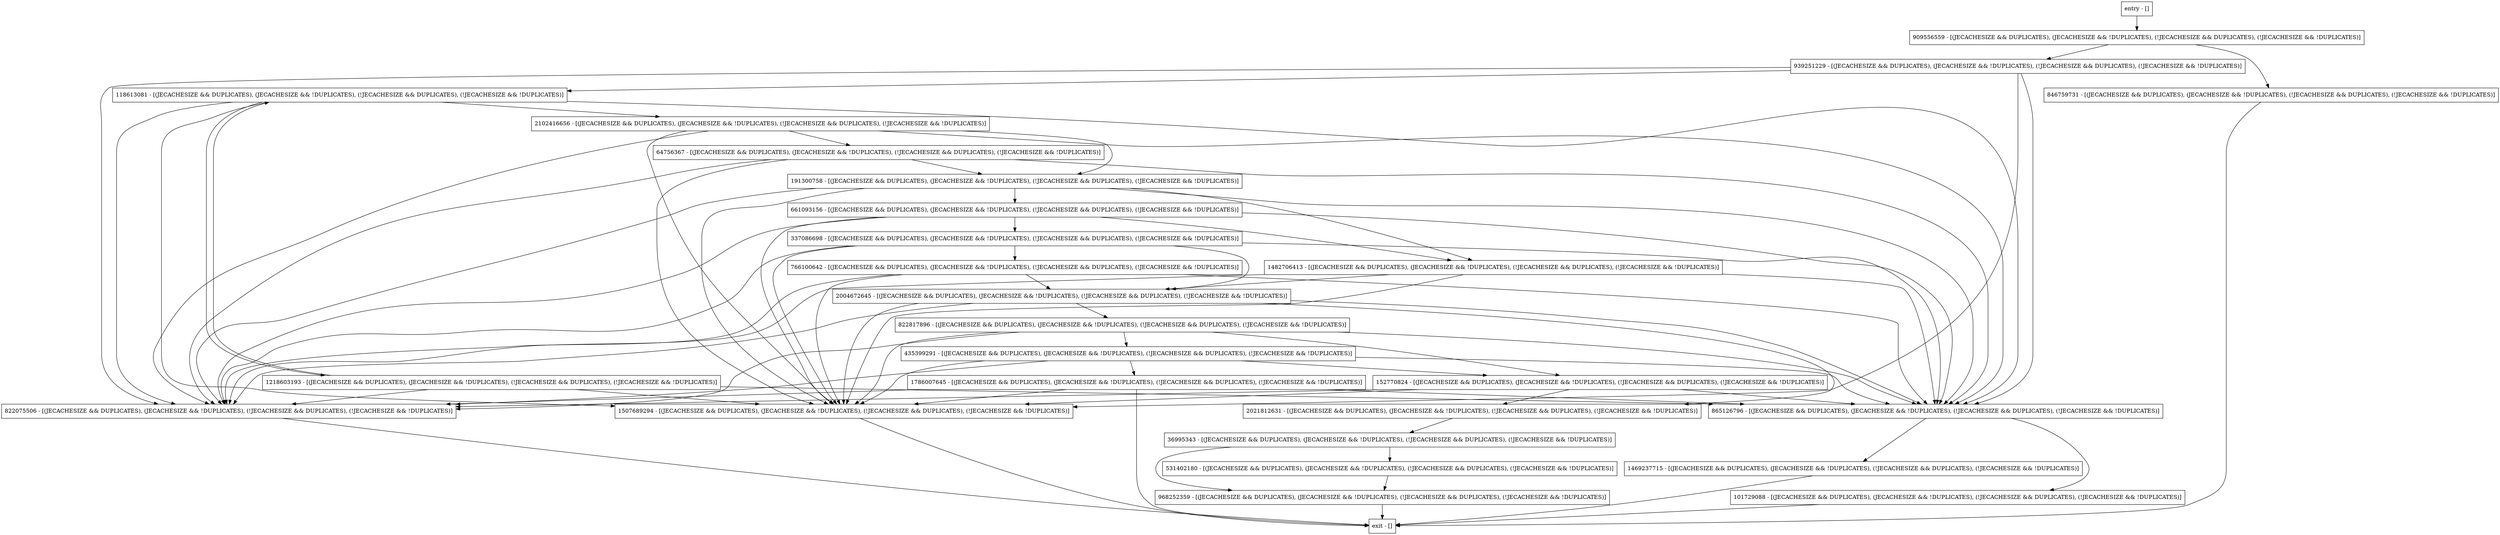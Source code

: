 digraph log {
node [shape=record];
766100642 [label="766100642 - [(JECACHESIZE && DUPLICATES), (JECACHESIZE && !DUPLICATES), (!JECACHESIZE && DUPLICATES), (!JECACHESIZE && !DUPLICATES)]"];
2021812631 [label="2021812631 - [(JECACHESIZE && DUPLICATES), (JECACHESIZE && !DUPLICATES), (!JECACHESIZE && DUPLICATES), (!JECACHESIZE && !DUPLICATES)]"];
36995343 [label="36995343 - [(JECACHESIZE && DUPLICATES), (JECACHESIZE && !DUPLICATES), (!JECACHESIZE && DUPLICATES), (!JECACHESIZE && !DUPLICATES)]"];
968252359 [label="968252359 - [(JECACHESIZE && DUPLICATES), (JECACHESIZE && !DUPLICATES), (!JECACHESIZE && DUPLICATES), (!JECACHESIZE && !DUPLICATES)]"];
1482706413 [label="1482706413 - [(JECACHESIZE && DUPLICATES), (JECACHESIZE && !DUPLICATES), (!JECACHESIZE && DUPLICATES), (!JECACHESIZE && !DUPLICATES)]"];
822075506 [label="822075506 - [(JECACHESIZE && DUPLICATES), (JECACHESIZE && !DUPLICATES), (!JECACHESIZE && DUPLICATES), (!JECACHESIZE && !DUPLICATES)]"];
118613081 [label="118613081 - [(JECACHESIZE && DUPLICATES), (JECACHESIZE && !DUPLICATES), (!JECACHESIZE && DUPLICATES), (!JECACHESIZE && !DUPLICATES)]"];
531402180 [label="531402180 - [(JECACHESIZE && DUPLICATES), (JECACHESIZE && !DUPLICATES), (!JECACHESIZE && DUPLICATES), (!JECACHESIZE && !DUPLICATES)]"];
1469237715 [label="1469237715 - [(JECACHESIZE && DUPLICATES), (JECACHESIZE && !DUPLICATES), (!JECACHESIZE && DUPLICATES), (!JECACHESIZE && !DUPLICATES)]"];
661093156 [label="661093156 - [(JECACHESIZE && DUPLICATES), (JECACHESIZE && !DUPLICATES), (!JECACHESIZE && DUPLICATES), (!JECACHESIZE && !DUPLICATES)]"];
435399291 [label="435399291 - [(JECACHESIZE && DUPLICATES), (JECACHESIZE && !DUPLICATES), (!JECACHESIZE && DUPLICATES), (!JECACHESIZE && !DUPLICATES)]"];
1507689294 [label="1507689294 - [(JECACHESIZE && DUPLICATES), (JECACHESIZE && !DUPLICATES), (!JECACHESIZE && DUPLICATES), (!JECACHESIZE && !DUPLICATES)]"];
191300758 [label="191300758 - [(JECACHESIZE && DUPLICATES), (JECACHESIZE && !DUPLICATES), (!JECACHESIZE && DUPLICATES), (!JECACHESIZE && !DUPLICATES)]"];
152770824 [label="152770824 - [(JECACHESIZE && DUPLICATES), (JECACHESIZE && !DUPLICATES), (!JECACHESIZE && DUPLICATES), (!JECACHESIZE && !DUPLICATES)]"];
2004672645 [label="2004672645 - [(JECACHESIZE && DUPLICATES), (JECACHESIZE && !DUPLICATES), (!JECACHESIZE && DUPLICATES), (!JECACHESIZE && !DUPLICATES)]"];
909556559 [label="909556559 - [(JECACHESIZE && DUPLICATES), (JECACHESIZE && !DUPLICATES), (!JECACHESIZE && DUPLICATES), (!JECACHESIZE && !DUPLICATES)]"];
822817896 [label="822817896 - [(JECACHESIZE && DUPLICATES), (JECACHESIZE && !DUPLICATES), (!JECACHESIZE && DUPLICATES), (!JECACHESIZE && !DUPLICATES)]"];
865126796 [label="865126796 - [(JECACHESIZE && DUPLICATES), (JECACHESIZE && !DUPLICATES), (!JECACHESIZE && DUPLICATES), (!JECACHESIZE && !DUPLICATES)]"];
entry [label="entry - []"];
exit [label="exit - []"];
846759731 [label="846759731 - [(JECACHESIZE && DUPLICATES), (JECACHESIZE && !DUPLICATES), (!JECACHESIZE && DUPLICATES), (!JECACHESIZE && !DUPLICATES)]"];
337086698 [label="337086698 - [(JECACHESIZE && DUPLICATES), (JECACHESIZE && !DUPLICATES), (!JECACHESIZE && DUPLICATES), (!JECACHESIZE && !DUPLICATES)]"];
2102416656 [label="2102416656 - [(JECACHESIZE && DUPLICATES), (JECACHESIZE && !DUPLICATES), (!JECACHESIZE && DUPLICATES), (!JECACHESIZE && !DUPLICATES)]"];
64756367 [label="64756367 - [(JECACHESIZE && DUPLICATES), (JECACHESIZE && !DUPLICATES), (!JECACHESIZE && DUPLICATES), (!JECACHESIZE && !DUPLICATES)]"];
939251229 [label="939251229 - [(JECACHESIZE && DUPLICATES), (JECACHESIZE && !DUPLICATES), (!JECACHESIZE && DUPLICATES), (!JECACHESIZE && !DUPLICATES)]"];
101729088 [label="101729088 - [(JECACHESIZE && DUPLICATES), (JECACHESIZE && !DUPLICATES), (!JECACHESIZE && DUPLICATES), (!JECACHESIZE && !DUPLICATES)]"];
1218603193 [label="1218603193 - [(JECACHESIZE && DUPLICATES), (JECACHESIZE && !DUPLICATES), (!JECACHESIZE && DUPLICATES), (!JECACHESIZE && !DUPLICATES)]"];
1786007645 [label="1786007645 - [(JECACHESIZE && DUPLICATES), (JECACHESIZE && !DUPLICATES), (!JECACHESIZE && DUPLICATES), (!JECACHESIZE && !DUPLICATES)]"];
entry;
exit;
766100642 -> 2004672645;
766100642 -> 822075506;
766100642 -> 865126796;
766100642 -> 1507689294;
2021812631 -> 36995343;
36995343 -> 531402180;
36995343 -> 968252359;
968252359 -> exit;
1482706413 -> 2004672645;
1482706413 -> 822075506;
1482706413 -> 865126796;
1482706413 -> 1507689294;
822075506 -> exit;
118613081 -> 2102416656;
118613081 -> 822075506;
118613081 -> 1218603193;
118613081 -> 865126796;
118613081 -> 1507689294;
531402180 -> 968252359;
1469237715 -> exit;
661093156 -> 1482706413;
661093156 -> 337086698;
661093156 -> 822075506;
661093156 -> 865126796;
661093156 -> 1507689294;
435399291 -> 822075506;
435399291 -> 1786007645;
435399291 -> 152770824;
435399291 -> 865126796;
435399291 -> 1507689294;
1507689294 -> exit;
191300758 -> 1482706413;
191300758 -> 822075506;
191300758 -> 661093156;
191300758 -> 865126796;
191300758 -> 1507689294;
152770824 -> 822075506;
152770824 -> 2021812631;
152770824 -> 865126796;
152770824 -> 1507689294;
2004672645 -> 822075506;
2004672645 -> 822817896;
2004672645 -> 2021812631;
2004672645 -> 865126796;
2004672645 -> 1507689294;
909556559 -> 846759731;
909556559 -> 939251229;
822817896 -> 822075506;
822817896 -> 435399291;
822817896 -> 152770824;
822817896 -> 865126796;
822817896 -> 1507689294;
865126796 -> 1469237715;
865126796 -> 101729088;
entry -> 909556559;
846759731 -> exit;
337086698 -> 2004672645;
337086698 -> 766100642;
337086698 -> 822075506;
337086698 -> 865126796;
337086698 -> 1507689294;
2102416656 -> 822075506;
2102416656 -> 64756367;
2102416656 -> 191300758;
2102416656 -> 865126796;
2102416656 -> 1507689294;
64756367 -> 822075506;
64756367 -> 191300758;
64756367 -> 865126796;
64756367 -> 1507689294;
939251229 -> 118613081;
939251229 -> 822075506;
939251229 -> 865126796;
939251229 -> 1507689294;
101729088 -> exit;
1218603193 -> 118613081;
1218603193 -> 822075506;
1218603193 -> 865126796;
1218603193 -> 1507689294;
1786007645 -> exit;
1786007645 -> 822075506;
1786007645 -> 865126796;
1786007645 -> 1507689294;
}
